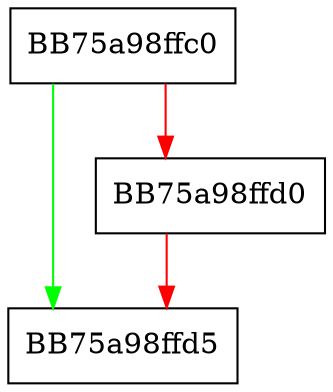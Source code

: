 digraph scan_for_child_processes {
  node [shape="box"];
  graph [splines=ortho];
  BB75a98ffc0 -> BB75a98ffd5 [color="green"];
  BB75a98ffc0 -> BB75a98ffd0 [color="red"];
  BB75a98ffd0 -> BB75a98ffd5 [color="red"];
}